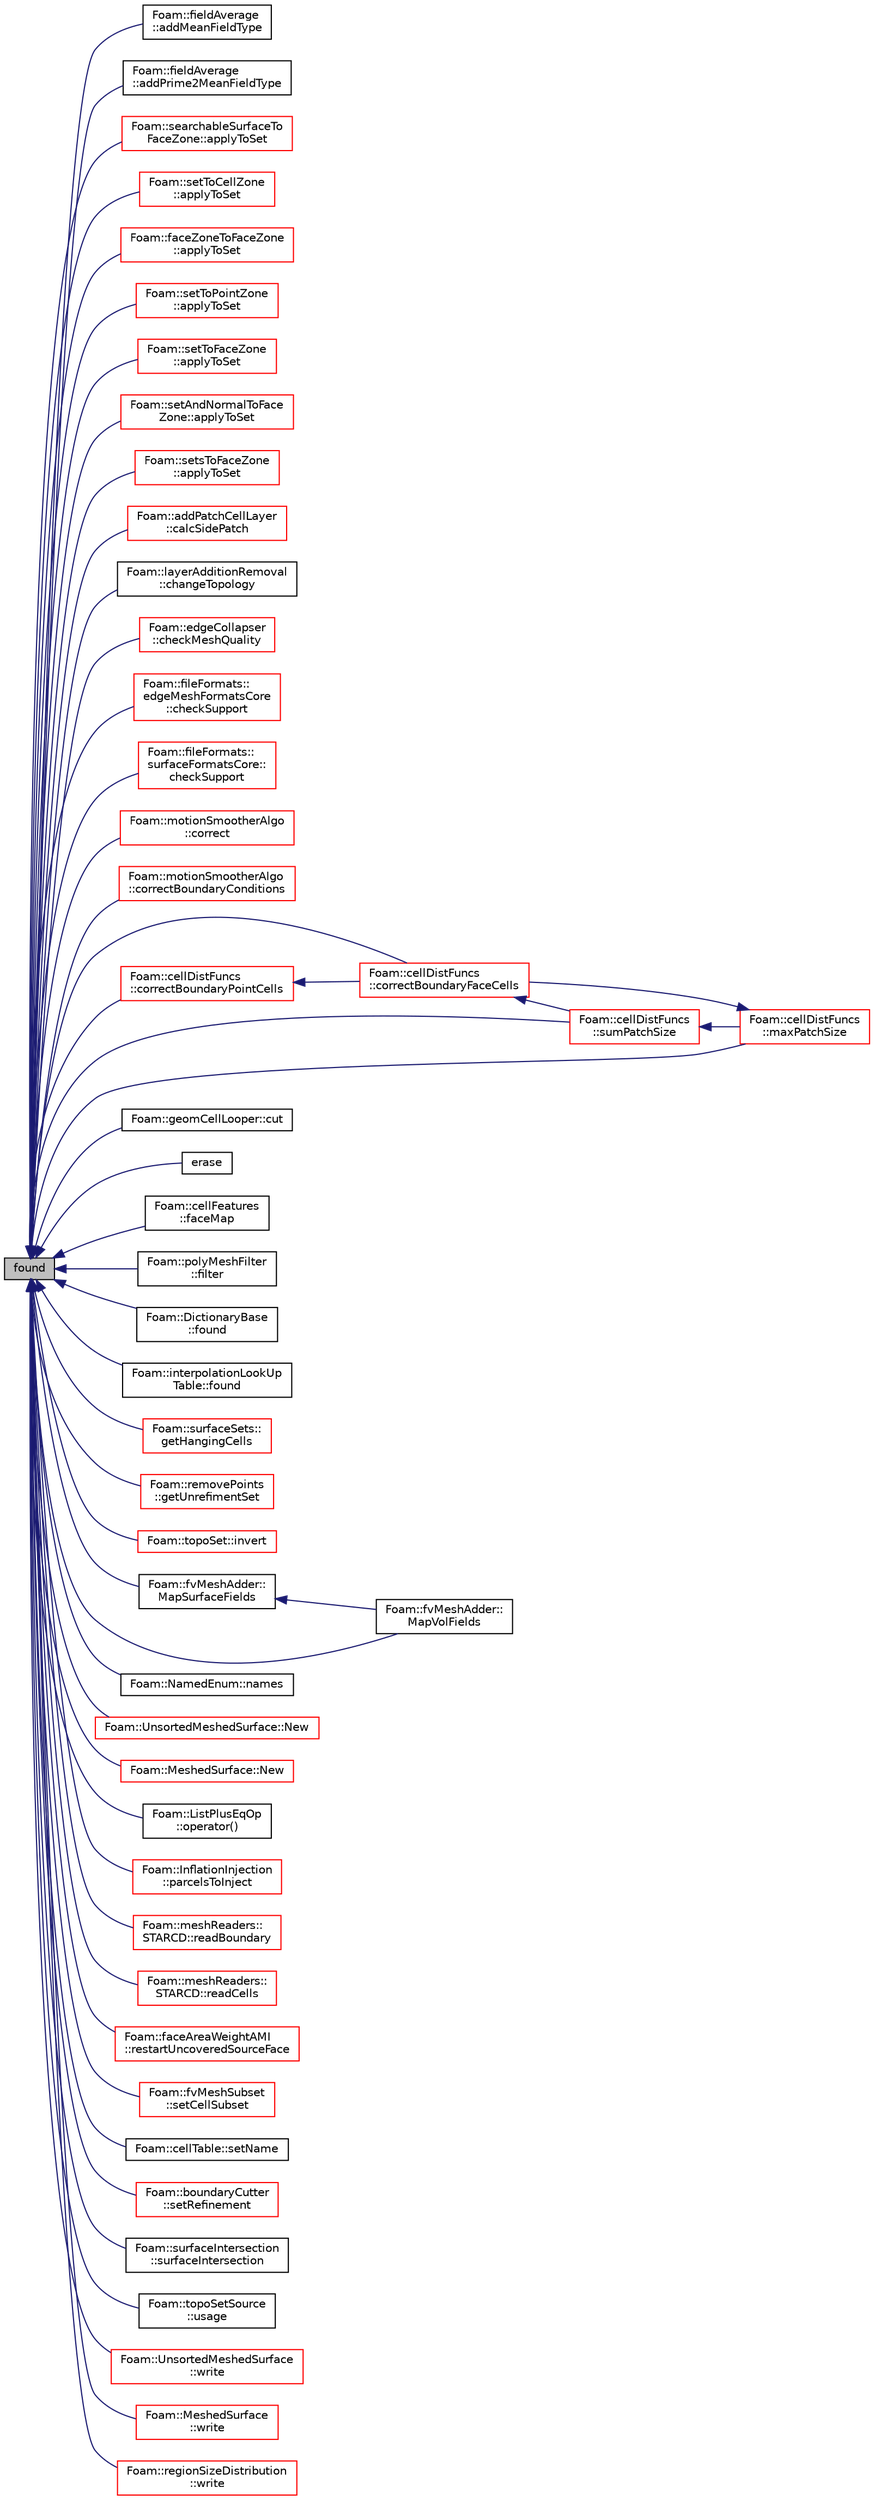 digraph "found"
{
  bgcolor="transparent";
  edge [fontname="Helvetica",fontsize="10",labelfontname="Helvetica",labelfontsize="10"];
  node [fontname="Helvetica",fontsize="10",shape=record];
  rankdir="LR";
  Node1 [label="found",height=0.2,width=0.4,color="black", fillcolor="grey75", style="filled", fontcolor="black"];
  Node1 -> Node2 [dir="back",color="midnightblue",fontsize="10",style="solid",fontname="Helvetica"];
  Node2 [label="Foam::fieldAverage\l::addMeanFieldType",height=0.2,width=0.4,color="black",URL="$a00768.html#a7db677ab6b4a94ae86c52cd30842e67e",tooltip="Add mean average field to database. "];
  Node1 -> Node3 [dir="back",color="midnightblue",fontsize="10",style="solid",fontname="Helvetica"];
  Node3 [label="Foam::fieldAverage\l::addPrime2MeanFieldType",height=0.2,width=0.4,color="black",URL="$a00768.html#a8c94249fbeb052e0e633dadea6ced190",tooltip="Add prime-squared average field to database. "];
  Node1 -> Node4 [dir="back",color="midnightblue",fontsize="10",style="solid",fontname="Helvetica"];
  Node4 [label="Foam::searchableSurfaceTo\lFaceZone::applyToSet",height=0.2,width=0.4,color="red",URL="$a02324.html#a9209c8f0dadc97abefaea99f168a85ae"];
  Node1 -> Node5 [dir="back",color="midnightblue",fontsize="10",style="solid",fontname="Helvetica"];
  Node5 [label="Foam::setToCellZone\l::applyToSet",height=0.2,width=0.4,color="red",URL="$a02336.html#a9209c8f0dadc97abefaea99f168a85ae"];
  Node1 -> Node6 [dir="back",color="midnightblue",fontsize="10",style="solid",fontname="Helvetica"];
  Node6 [label="Foam::faceZoneToFaceZone\l::applyToSet",height=0.2,width=0.4,color="red",URL="$a00756.html#a9209c8f0dadc97abefaea99f168a85ae"];
  Node1 -> Node7 [dir="back",color="midnightblue",fontsize="10",style="solid",fontname="Helvetica"];
  Node7 [label="Foam::setToPointZone\l::applyToSet",height=0.2,width=0.4,color="red",URL="$a02338.html#a9209c8f0dadc97abefaea99f168a85ae"];
  Node1 -> Node8 [dir="back",color="midnightblue",fontsize="10",style="solid",fontname="Helvetica"];
  Node8 [label="Foam::setToFaceZone\l::applyToSet",height=0.2,width=0.4,color="red",URL="$a02337.html#a9209c8f0dadc97abefaea99f168a85ae"];
  Node1 -> Node9 [dir="back",color="midnightblue",fontsize="10",style="solid",fontname="Helvetica"];
  Node9 [label="Foam::setAndNormalToFace\lZone::applyToSet",height=0.2,width=0.4,color="red",URL="$a02333.html#a9209c8f0dadc97abefaea99f168a85ae"];
  Node1 -> Node10 [dir="back",color="midnightblue",fontsize="10",style="solid",fontname="Helvetica"];
  Node10 [label="Foam::setsToFaceZone\l::applyToSet",height=0.2,width=0.4,color="red",URL="$a02334.html#a9209c8f0dadc97abefaea99f168a85ae"];
  Node1 -> Node11 [dir="back",color="midnightblue",fontsize="10",style="solid",fontname="Helvetica"];
  Node11 [label="Foam::addPatchCellLayer\l::calcSidePatch",height=0.2,width=0.4,color="red",URL="$a00025.html#a25346f181e6f56df9a1839ff94eea581",tooltip="Boundary edges get extruded into boundary faces. Determine patch. "];
  Node1 -> Node12 [dir="back",color="midnightblue",fontsize="10",style="solid",fontname="Helvetica"];
  Node12 [label="Foam::layerAdditionRemoval\l::changeTopology",height=0.2,width=0.4,color="black",URL="$a01294.html#a068d5efab18f428fe0fd6c1e962420a2",tooltip="Check for topology change. "];
  Node1 -> Node13 [dir="back",color="midnightblue",fontsize="10",style="solid",fontname="Helvetica"];
  Node13 [label="Foam::edgeCollapser\l::checkMeshQuality",height=0.2,width=0.4,color="red",URL="$a00623.html#a05c592dbdbe3fcc0728c2595750b5982",tooltip="Check mesh and mark points on faces in error. "];
  Node1 -> Node14 [dir="back",color="midnightblue",fontsize="10",style="solid",fontname="Helvetica"];
  Node14 [label="Foam::fileFormats::\ledgeMeshFormatsCore\l::checkSupport",height=0.2,width=0.4,color="red",URL="$a00629.html#adc9c27fa793257f88a57c1a24e3a7dfd"];
  Node1 -> Node15 [dir="back",color="midnightblue",fontsize="10",style="solid",fontname="Helvetica"];
  Node15 [label="Foam::fileFormats::\lsurfaceFormatsCore::\lcheckSupport",height=0.2,width=0.4,color="red",URL="$a02550.html#adc9c27fa793257f88a57c1a24e3a7dfd"];
  Node1 -> Node16 [dir="back",color="midnightblue",fontsize="10",style="solid",fontname="Helvetica"];
  Node16 [label="Foam::motionSmootherAlgo\l::correct",height=0.2,width=0.4,color="red",URL="$a01560.html#a3ae44b28050c3aa494c1d8e18cf618c1",tooltip="Take over existing mesh position. "];
  Node1 -> Node17 [dir="back",color="midnightblue",fontsize="10",style="solid",fontname="Helvetica"];
  Node17 [label="Foam::motionSmootherAlgo\l::correctBoundaryConditions",height=0.2,width=0.4,color="red",URL="$a01560.html#a05d184b200b1ed01aecb634089abaa9b",tooltip="Special correctBoundaryConditions which evaluates fixedValue. "];
  Node1 -> Node18 [dir="back",color="midnightblue",fontsize="10",style="solid",fontname="Helvetica"];
  Node18 [label="Foam::cellDistFuncs\l::correctBoundaryFaceCells",height=0.2,width=0.4,color="red",URL="$a00211.html#a5198bdca2e34eb1b084a525b90740576",tooltip="Correct all cells connected to boundary (via face). Sets values in. "];
  Node18 -> Node19 [dir="back",color="midnightblue",fontsize="10",style="solid",fontname="Helvetica"];
  Node19 [label="Foam::cellDistFuncs\l::sumPatchSize",height=0.2,width=0.4,color="red",URL="$a00211.html#ad24aa3f8f45e32efb6f983ba75205bed",tooltip="Sum of patch sizes (out of supplied subset of patches). "];
  Node19 -> Node20 [dir="back",color="midnightblue",fontsize="10",style="solid",fontname="Helvetica"];
  Node20 [label="Foam::cellDistFuncs\l::maxPatchSize",height=0.2,width=0.4,color="red",URL="$a00211.html#a9dbd26fb9886d27b927f529e84960b1d",tooltip="Size of largest patch (out of supplied subset of patches) "];
  Node20 -> Node18 [dir="back",color="midnightblue",fontsize="10",style="solid",fontname="Helvetica"];
  Node1 -> Node21 [dir="back",color="midnightblue",fontsize="10",style="solid",fontname="Helvetica"];
  Node21 [label="Foam::cellDistFuncs\l::correctBoundaryPointCells",height=0.2,width=0.4,color="red",URL="$a00211.html#a7438151f39b383ddccb8cb95cf77202f",tooltip="Correct all cells connected to wall (via point). Sets values in. "];
  Node21 -> Node18 [dir="back",color="midnightblue",fontsize="10",style="solid",fontname="Helvetica"];
  Node1 -> Node22 [dir="back",color="midnightblue",fontsize="10",style="solid",fontname="Helvetica"];
  Node22 [label="Foam::geomCellLooper::cut",height=0.2,width=0.4,color="black",URL="$a00930.html#ae441aaf74ea7c5d77ba3bd7ddfcb919b",tooltip="Same but now also base point of cut provided (instead of always. "];
  Node1 -> Node23 [dir="back",color="midnightblue",fontsize="10",style="solid",fontname="Helvetica"];
  Node23 [label="erase",height=0.2,width=0.4,color="black",URL="$a00997.html#a3444d45916d6bb0e21b2b8d969183329"];
  Node1 -> Node24 [dir="back",color="midnightblue",fontsize="10",style="solid",fontname="Helvetica"];
  Node24 [label="Foam::cellFeatures\l::faceMap",height=0.2,width=0.4,color="black",URL="$a00213.html#a11f7533769c17ce0e6e033a934684e53",tooltip="New to old faceMap. Guaranteed to be shrunk. "];
  Node1 -> Node25 [dir="back",color="midnightblue",fontsize="10",style="solid",fontname="Helvetica"];
  Node25 [label="Foam::polyMeshFilter\l::filter",height=0.2,width=0.4,color="black",URL="$a01951.html#affe97b99041b1eddbb84464aff9f560d",tooltip="Filter all faces that are in the face set. "];
  Node1 -> Node26 [dir="back",color="midnightblue",fontsize="10",style="solid",fontname="Helvetica"];
  Node26 [label="Foam::DictionaryBase\l::found",height=0.2,width=0.4,color="black",URL="$a00532.html#a3f71b58da63773f4517f2c877d74cd2d",tooltip="Search DictionaryBase for given keyword. "];
  Node1 -> Node27 [dir="back",color="midnightblue",fontsize="10",style="solid",fontname="Helvetica"];
  Node27 [label="Foam::interpolationLookUp\lTable::found",height=0.2,width=0.4,color="black",URL="$a01175.html#a853f67e5395a58ac4e022d53fc1b0703",tooltip="Return true if the field exists in the table. "];
  Node1 -> Node28 [dir="back",color="midnightblue",fontsize="10",style="solid",fontname="Helvetica"];
  Node28 [label="Foam::surfaceSets::\lgetHangingCells",height=0.2,width=0.4,color="red",URL="$a02564.html#a132f4892a58ea8f9478b78c38c9747d7",tooltip="Get cells using points on &#39;outside&#39; only. "];
  Node1 -> Node29 [dir="back",color="midnightblue",fontsize="10",style="solid",fontname="Helvetica"];
  Node29 [label="Foam::removePoints\l::getUnrefimentSet",height=0.2,width=0.4,color="red",URL="$a02199.html#a28398a6f2c4cfed4668de2daa457202c",tooltip="Given set of faces to restore calculates a consistent set of. "];
  Node1 -> Node30 [dir="back",color="midnightblue",fontsize="10",style="solid",fontname="Helvetica"];
  Node30 [label="Foam::topoSet::invert",height=0.2,width=0.4,color="red",URL="$a02709.html#a35fb7dbde3f7be406451bf0a8eb57d2e",tooltip="Invert contents. (insert all members 0..maxLen-1 which were not in. "];
  Node1 -> Node31 [dir="back",color="midnightblue",fontsize="10",style="solid",fontname="Helvetica"];
  Node31 [label="Foam::fvMeshAdder::\lMapSurfaceFields",height=0.2,width=0.4,color="black",URL="$a00890.html#ac922e4c0c5c9f6ad9cca372ef61c0da5",tooltip="Map all surfaceFields of Type. "];
  Node31 -> Node32 [dir="back",color="midnightblue",fontsize="10",style="solid",fontname="Helvetica"];
  Node32 [label="Foam::fvMeshAdder::\lMapVolFields",height=0.2,width=0.4,color="black",URL="$a00890.html#a46a9dc762edc65a8de2d5f8e47dca058",tooltip="Map all volFields of Type. "];
  Node1 -> Node32 [dir="back",color="midnightblue",fontsize="10",style="solid",fontname="Helvetica"];
  Node1 -> Node20 [dir="back",color="midnightblue",fontsize="10",style="solid",fontname="Helvetica"];
  Node1 -> Node33 [dir="back",color="midnightblue",fontsize="10",style="solid",fontname="Helvetica"];
  Node33 [label="Foam::NamedEnum::names",height=0.2,width=0.4,color="black",URL="$a01597.html#a7350da3a0edd92cd11e6c479c9967dc8"];
  Node1 -> Node34 [dir="back",color="midnightblue",fontsize="10",style="solid",fontname="Helvetica"];
  Node34 [label="Foam::UnsortedMeshedSurface::New",height=0.2,width=0.4,color="red",URL="$a02854.html#a0d107d720a05dc2039013b162e3571a6",tooltip="Select constructed from filename (explicit extension) "];
  Node1 -> Node35 [dir="back",color="midnightblue",fontsize="10",style="solid",fontname="Helvetica"];
  Node35 [label="Foam::MeshedSurface::New",height=0.2,width=0.4,color="red",URL="$a01492.html#ac060d7da1f1fc950f8c3cc70c621bbc3",tooltip="Select constructed from filename (explicit extension) "];
  Node1 -> Node36 [dir="back",color="midnightblue",fontsize="10",style="solid",fontname="Helvetica"];
  Node36 [label="Foam::ListPlusEqOp\l::operator()",height=0.2,width=0.4,color="black",URL="$a01392.html#a93d7f04ce659bbb85c65f1b1adbd512b"];
  Node1 -> Node37 [dir="back",color="midnightblue",fontsize="10",style="solid",fontname="Helvetica"];
  Node37 [label="Foam::InflationInjection\l::parcelsToInject",height=0.2,width=0.4,color="red",URL="$a01108.html#a4c4730db6620caeb697dfb15e7ed265a",tooltip="Number of parcels to introduce relative to SOI. "];
  Node1 -> Node38 [dir="back",color="midnightblue",fontsize="10",style="solid",fontname="Helvetica"];
  Node38 [label="Foam::meshReaders::\lSTARCD::readBoundary",height=0.2,width=0.4,color="red",URL="$a02495.html#aaa5ec51e2b805018e53dda083fdaf762",tooltip="Read boundary (cell/face) definitions. "];
  Node1 -> Node39 [dir="back",color="midnightblue",fontsize="10",style="solid",fontname="Helvetica"];
  Node39 [label="Foam::meshReaders::\lSTARCD::readCells",height=0.2,width=0.4,color="red",URL="$a02495.html#ac92ac489841efbc9ad374e345bdb2cc2",tooltip="Read cell connectivities from file. "];
  Node1 -> Node40 [dir="back",color="midnightblue",fontsize="10",style="solid",fontname="Helvetica"];
  Node40 [label="Foam::faceAreaWeightAMI\l::restartUncoveredSourceFace",height=0.2,width=0.4,color="red",URL="$a00729.html#a26c34ec78993c9046193c1a5e0ca9099",tooltip="Attempt to re-evaluate source faces that have not been included. "];
  Node1 -> Node41 [dir="back",color="midnightblue",fontsize="10",style="solid",fontname="Helvetica"];
  Node41 [label="Foam::fvMeshSubset\l::setCellSubset",height=0.2,width=0.4,color="red",URL="$a00894.html#a7007bf1daafcf75caa93fdb67143236e",tooltip="Set the subset. Create \"oldInternalFaces\" patch for exposed. "];
  Node1 -> Node42 [dir="back",color="midnightblue",fontsize="10",style="solid",fontname="Helvetica"];
  Node42 [label="Foam::cellTable::setName",height=0.2,width=0.4,color="black",URL="$a00238.html#a5fcf233734543b6d5859d9e23ba94755",tooltip="Assign default name if not already set. "];
  Node1 -> Node43 [dir="back",color="midnightblue",fontsize="10",style="solid",fontname="Helvetica"];
  Node43 [label="Foam::boundaryCutter\l::setRefinement",height=0.2,width=0.4,color="red",URL="$a00149.html#af2a66719cccb66a09867e321aae596bd",tooltip="Do actual cutting with cut description. Inserts mesh changes. "];
  Node1 -> Node19 [dir="back",color="midnightblue",fontsize="10",style="solid",fontname="Helvetica"];
  Node1 -> Node44 [dir="back",color="midnightblue",fontsize="10",style="solid",fontname="Helvetica"];
  Node44 [label="Foam::surfaceIntersection\l::surfaceIntersection",height=0.2,width=0.4,color="black",URL="$a02554.html#a18e6a04334661f9c57af4d5b5b702b68",tooltip="Construct from precalculated intersection information. "];
  Node1 -> Node45 [dir="back",color="midnightblue",fontsize="10",style="solid",fontname="Helvetica"];
  Node45 [label="Foam::topoSetSource\l::usage",height=0.2,width=0.4,color="black",URL="$a02710.html#afe8d1d5400c763d032890a2746ffdbf8"];
  Node1 -> Node46 [dir="back",color="midnightblue",fontsize="10",style="solid",fontname="Helvetica"];
  Node46 [label="Foam::UnsortedMeshedSurface\l::write",height=0.2,width=0.4,color="red",URL="$a02854.html#a8eea7f3ea6f24bb7a37ee7ef16a1ad10",tooltip="Write to file. "];
  Node1 -> Node47 [dir="back",color="midnightblue",fontsize="10",style="solid",fontname="Helvetica"];
  Node47 [label="Foam::MeshedSurface\l::write",height=0.2,width=0.4,color="red",URL="$a01492.html#ab71924a9723cd4ecad89b737a66a39e8",tooltip="Write to file. "];
  Node1 -> Node48 [dir="back",color="midnightblue",fontsize="10",style="solid",fontname="Helvetica"];
  Node48 [label="Foam::regionSizeDistribution\l::write",height=0.2,width=0.4,color="red",URL="$a02182.html#aac759501cf6c7895a70eecbef0226ae1",tooltip="Calculate the regionSizeDistribution and write. "];
}
